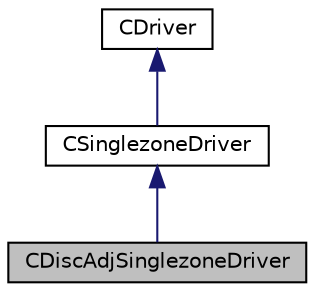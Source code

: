 digraph "CDiscAdjSinglezoneDriver"
{
 // LATEX_PDF_SIZE
  edge [fontname="Helvetica",fontsize="10",labelfontname="Helvetica",labelfontsize="10"];
  node [fontname="Helvetica",fontsize="10",shape=record];
  Node1 [label="CDiscAdjSinglezoneDriver",height=0.2,width=0.4,color="black", fillcolor="grey75", style="filled", fontcolor="black",tooltip="Class for driving single-zone adjoint solvers."];
  Node2 -> Node1 [dir="back",color="midnightblue",fontsize="10",style="solid",fontname="Helvetica"];
  Node2 [label="CSinglezoneDriver",height=0.2,width=0.4,color="black", fillcolor="white", style="filled",URL="$classCSinglezoneDriver.html",tooltip="Class for driving single-zone solvers."];
  Node3 -> Node2 [dir="back",color="midnightblue",fontsize="10",style="solid",fontname="Helvetica"];
  Node3 [label="CDriver",height=0.2,width=0.4,color="black", fillcolor="white", style="filled",URL="$classCDriver.html",tooltip="Parent class for driving an iteration of a single or multi-zone problem."];
}

